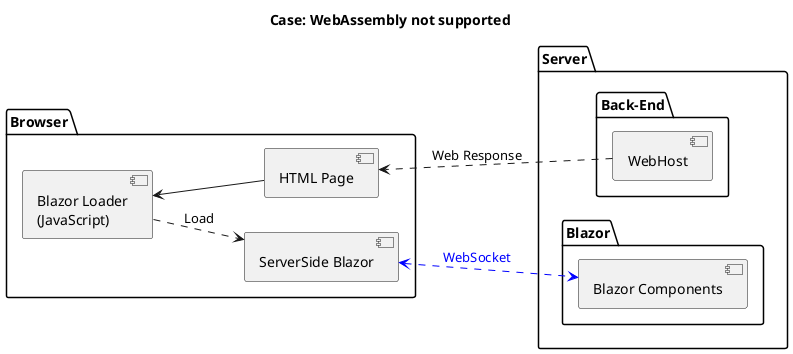 @startuml

title Case: WebAssembly not supported

skinparam componentStyle uml2
left to right direction

package "Server" {

    package "Blazor" {
        component "Blazor Components" as BlazorComponents
    }

    package "Back-End" as BackEnd {
        component "WebHost" as Host
    }

}

package "Browser" as FrontEnd {

    component "HTML Page" as Html
    component "Blazor Loader\n(JavaScript)" as Loader
    component "ServerSide Blazor" as BlazorServer

}

Host .> Html : Web Response
Loader <-- Html

Loader ..> BlazorServer : Load
BlazorServer <.[#blue].> BlazorComponents : <color blue>WebSocket</color>

@enduml
